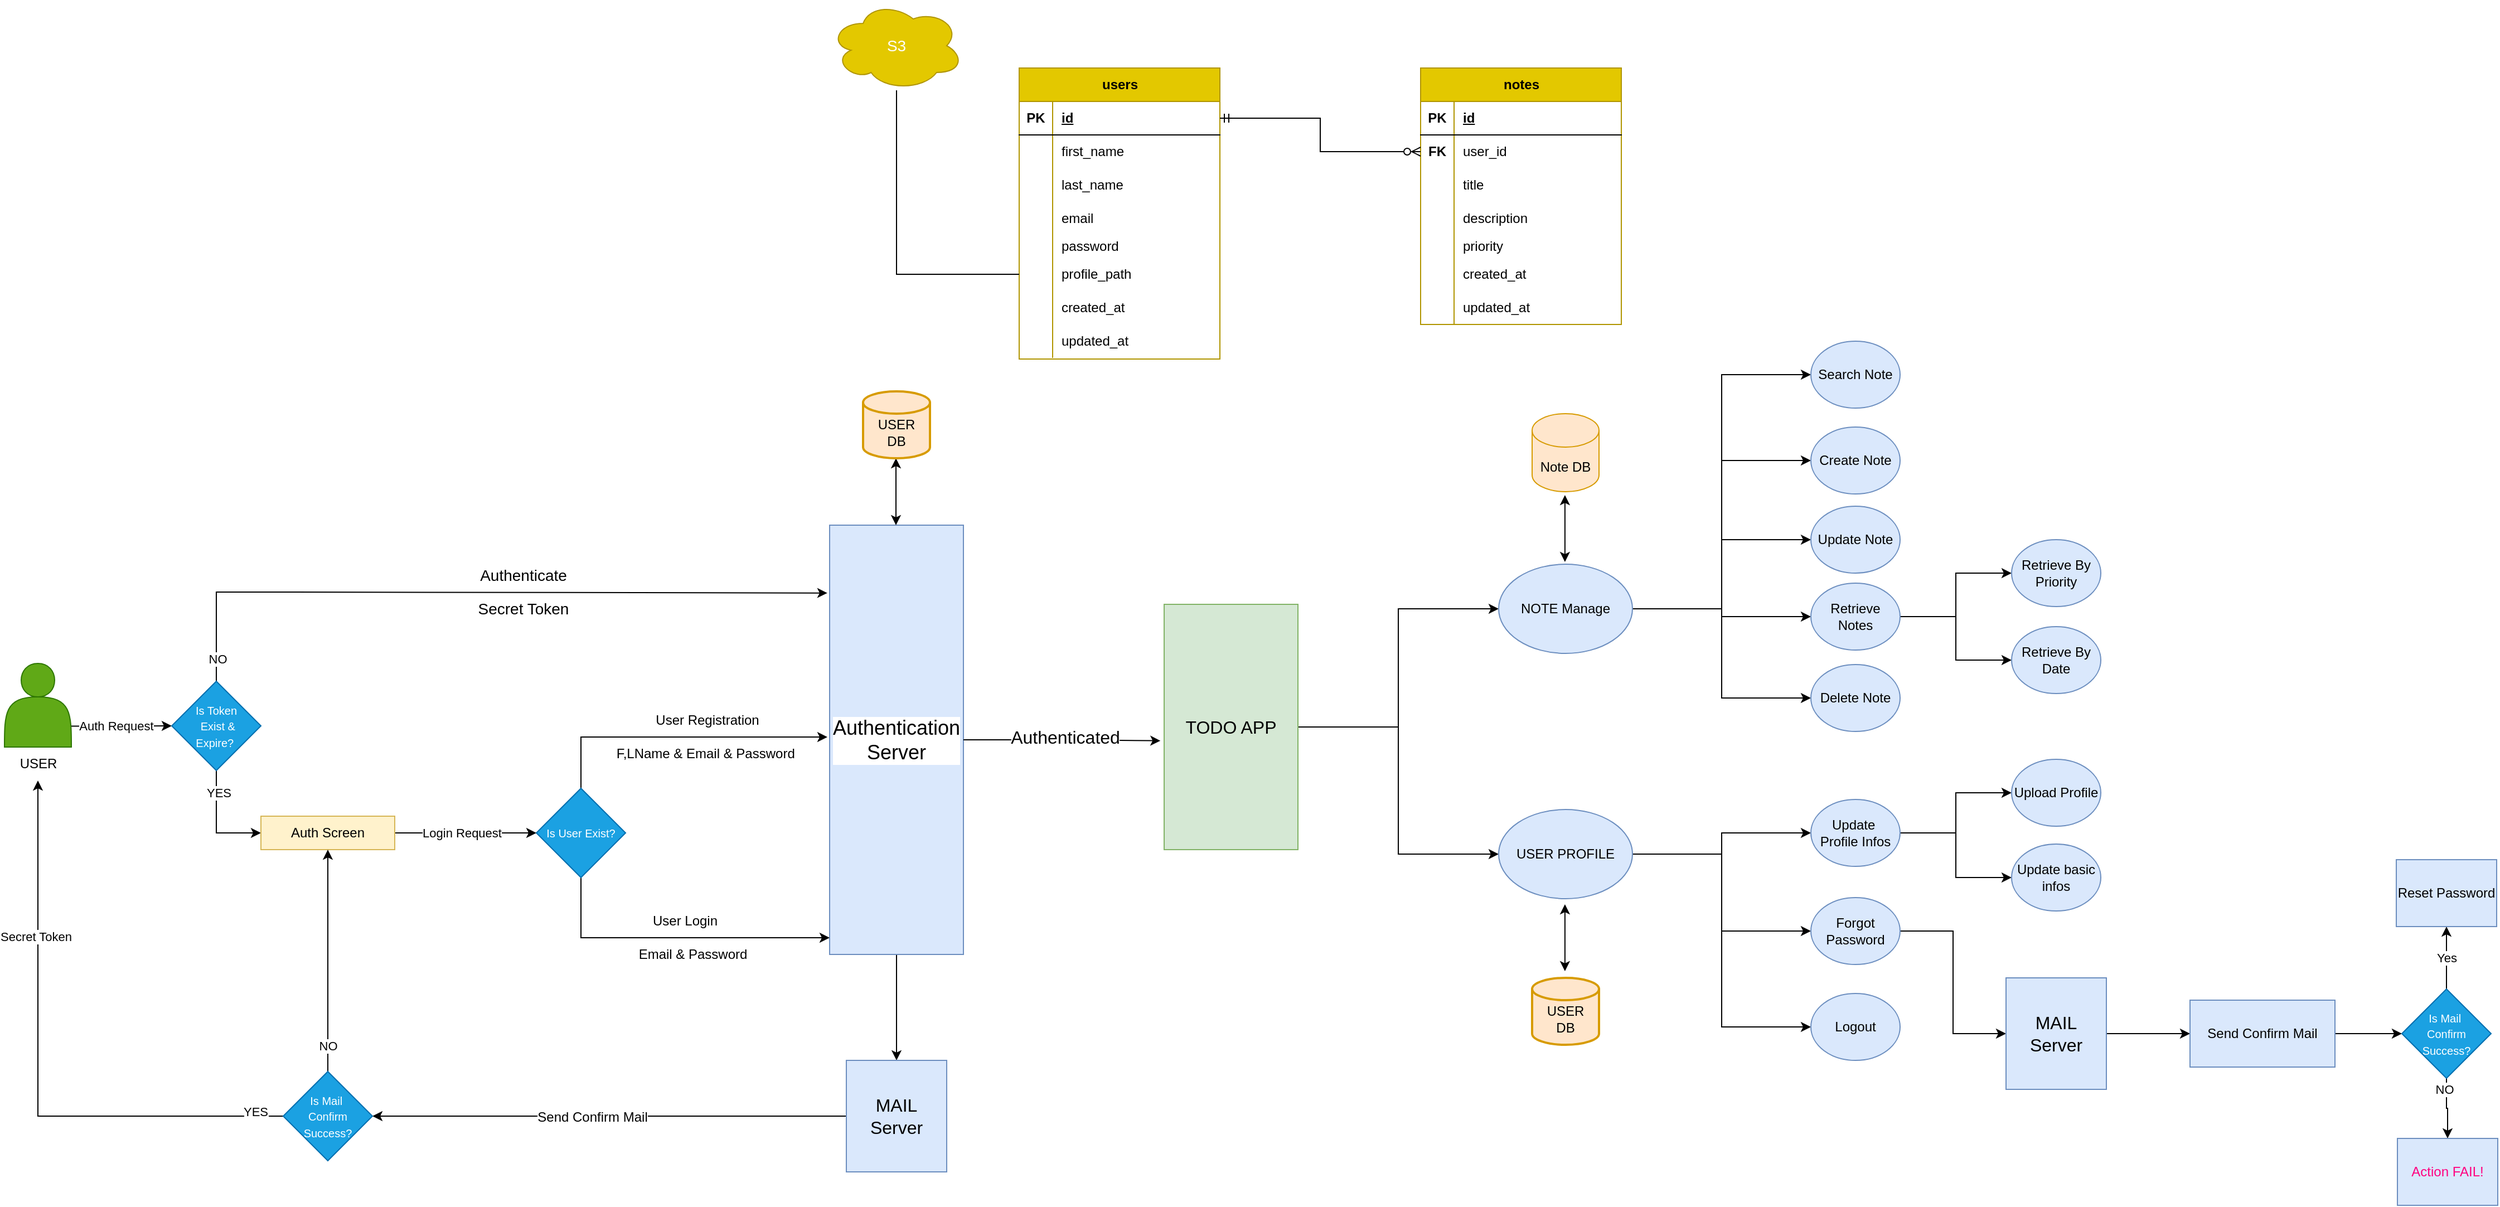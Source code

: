 <mxfile version="24.7.8">
  <diagram name="Page-1" id="9LBjDhXcqxdZdZAu7jUv">
    <mxGraphModel dx="3415" dy="2540" grid="1" gridSize="10" guides="1" tooltips="1" connect="1" arrows="1" fold="1" page="1" pageScale="1" pageWidth="850" pageHeight="1100" math="0" shadow="0">
      <root>
        <mxCell id="0" />
        <mxCell id="1" parent="0" />
        <mxCell id="25DXGSUmXVS9__8GqDEa-127" style="edgeStyle=orthogonalEdgeStyle;rounded=0;orthogonalLoop=1;jettySize=auto;html=1;exitX=1;exitY=0.75;exitDx=0;exitDy=0;entryX=0;entryY=0.5;entryDx=0;entryDy=0;" edge="1" parent="1" source="25DXGSUmXVS9__8GqDEa-2" target="25DXGSUmXVS9__8GqDEa-125">
          <mxGeometry relative="1" as="geometry">
            <Array as="points">
              <mxPoint x="-220" y="140" />
            </Array>
          </mxGeometry>
        </mxCell>
        <mxCell id="25DXGSUmXVS9__8GqDEa-165" value="Auth Request" style="edgeLabel;html=1;align=center;verticalAlign=middle;resizable=0;points=[];" vertex="1" connectable="0" parent="25DXGSUmXVS9__8GqDEa-127">
          <mxGeometry x="-0.267" relative="1" as="geometry">
            <mxPoint x="7" as="offset" />
          </mxGeometry>
        </mxCell>
        <mxCell id="25DXGSUmXVS9__8GqDEa-2" value="" style="shape=actor;whiteSpace=wrap;html=1;fillColor=#60a917;fontColor=#ffffff;strokeColor=#2D7600;" vertex="1" parent="1">
          <mxGeometry x="-290" y="84" width="60" height="75" as="geometry" />
        </mxCell>
        <mxCell id="25DXGSUmXVS9__8GqDEa-220" style="edgeStyle=orthogonalEdgeStyle;rounded=0;orthogonalLoop=1;jettySize=auto;html=1;entryX=0.5;entryY=0;entryDx=0;entryDy=0;" edge="1" parent="1" source="25DXGSUmXVS9__8GqDEa-11" target="25DXGSUmXVS9__8GqDEa-211">
          <mxGeometry relative="1" as="geometry" />
        </mxCell>
        <mxCell id="25DXGSUmXVS9__8GqDEa-11" value="&lt;font style=&quot;font-size: 18px;&quot;&gt;Authentication&lt;/font&gt;&lt;div&gt;&lt;font style=&quot;font-size: 18px;&quot;&gt;Server&lt;/font&gt;&lt;/div&gt;" style="rounded=0;whiteSpace=wrap;html=1;labelBackgroundColor=default;fillColor=#dae8fc;strokeColor=#6c8ebf;" vertex="1" parent="1">
          <mxGeometry x="450" y="-40" width="120" height="385" as="geometry" />
        </mxCell>
        <mxCell id="25DXGSUmXVS9__8GqDEa-37" value="USER" style="text;html=1;align=center;verticalAlign=middle;resizable=0;points=[];autosize=1;strokeColor=none;fillColor=none;" vertex="1" parent="1">
          <mxGeometry x="-290" y="159" width="60" height="30" as="geometry" />
        </mxCell>
        <mxCell id="25DXGSUmXVS9__8GqDEa-65" value="users" style="shape=table;startSize=30;container=1;collapsible=1;childLayout=tableLayout;fixedRows=1;rowLines=0;fontStyle=1;align=center;resizeLast=1;html=1;fillColor=#e3c800;fontColor=#000000;strokeColor=#B09500;" vertex="1" parent="1">
          <mxGeometry x="620" y="-450" width="180" height="261" as="geometry" />
        </mxCell>
        <mxCell id="25DXGSUmXVS9__8GqDEa-66" value="" style="shape=tableRow;horizontal=0;startSize=0;swimlaneHead=0;swimlaneBody=0;fillColor=none;collapsible=0;dropTarget=0;points=[[0,0.5],[1,0.5]];portConstraint=eastwest;top=0;left=0;right=0;bottom=1;" vertex="1" parent="25DXGSUmXVS9__8GqDEa-65">
          <mxGeometry y="30" width="180" height="30" as="geometry" />
        </mxCell>
        <mxCell id="25DXGSUmXVS9__8GqDEa-67" value="PK" style="shape=partialRectangle;connectable=0;fillColor=none;top=0;left=0;bottom=0;right=0;fontStyle=1;overflow=hidden;whiteSpace=wrap;html=1;" vertex="1" parent="25DXGSUmXVS9__8GqDEa-66">
          <mxGeometry width="30" height="30" as="geometry">
            <mxRectangle width="30" height="30" as="alternateBounds" />
          </mxGeometry>
        </mxCell>
        <mxCell id="25DXGSUmXVS9__8GqDEa-68" value="id" style="shape=partialRectangle;connectable=0;fillColor=none;top=0;left=0;bottom=0;right=0;align=left;spacingLeft=6;fontStyle=5;overflow=hidden;whiteSpace=wrap;html=1;" vertex="1" parent="25DXGSUmXVS9__8GqDEa-66">
          <mxGeometry x="30" width="150" height="30" as="geometry">
            <mxRectangle width="150" height="30" as="alternateBounds" />
          </mxGeometry>
        </mxCell>
        <mxCell id="25DXGSUmXVS9__8GqDEa-69" value="" style="shape=tableRow;horizontal=0;startSize=0;swimlaneHead=0;swimlaneBody=0;fillColor=none;collapsible=0;dropTarget=0;points=[[0,0.5],[1,0.5]];portConstraint=eastwest;top=0;left=0;right=0;bottom=0;" vertex="1" parent="25DXGSUmXVS9__8GqDEa-65">
          <mxGeometry y="60" width="180" height="30" as="geometry" />
        </mxCell>
        <mxCell id="25DXGSUmXVS9__8GqDEa-70" value="" style="shape=partialRectangle;connectable=0;fillColor=none;top=0;left=0;bottom=0;right=0;editable=1;overflow=hidden;whiteSpace=wrap;html=1;" vertex="1" parent="25DXGSUmXVS9__8GqDEa-69">
          <mxGeometry width="30" height="30" as="geometry">
            <mxRectangle width="30" height="30" as="alternateBounds" />
          </mxGeometry>
        </mxCell>
        <mxCell id="25DXGSUmXVS9__8GqDEa-71" value="first_name" style="shape=partialRectangle;connectable=0;fillColor=none;top=0;left=0;bottom=0;right=0;align=left;spacingLeft=6;overflow=hidden;whiteSpace=wrap;html=1;" vertex="1" parent="25DXGSUmXVS9__8GqDEa-69">
          <mxGeometry x="30" width="150" height="30" as="geometry">
            <mxRectangle width="150" height="30" as="alternateBounds" />
          </mxGeometry>
        </mxCell>
        <mxCell id="25DXGSUmXVS9__8GqDEa-281" value="" style="shape=tableRow;horizontal=0;startSize=0;swimlaneHead=0;swimlaneBody=0;fillColor=none;collapsible=0;dropTarget=0;points=[[0,0.5],[1,0.5]];portConstraint=eastwest;top=0;left=0;right=0;bottom=0;" vertex="1" parent="25DXGSUmXVS9__8GqDEa-65">
          <mxGeometry y="90" width="180" height="30" as="geometry" />
        </mxCell>
        <mxCell id="25DXGSUmXVS9__8GqDEa-282" value="" style="shape=partialRectangle;connectable=0;fillColor=none;top=0;left=0;bottom=0;right=0;editable=1;overflow=hidden;whiteSpace=wrap;html=1;" vertex="1" parent="25DXGSUmXVS9__8GqDEa-281">
          <mxGeometry width="30" height="30" as="geometry">
            <mxRectangle width="30" height="30" as="alternateBounds" />
          </mxGeometry>
        </mxCell>
        <mxCell id="25DXGSUmXVS9__8GqDEa-283" value="last_name" style="shape=partialRectangle;connectable=0;fillColor=none;top=0;left=0;bottom=0;right=0;align=left;spacingLeft=6;overflow=hidden;whiteSpace=wrap;html=1;" vertex="1" parent="25DXGSUmXVS9__8GqDEa-281">
          <mxGeometry x="30" width="150" height="30" as="geometry">
            <mxRectangle width="150" height="30" as="alternateBounds" />
          </mxGeometry>
        </mxCell>
        <mxCell id="25DXGSUmXVS9__8GqDEa-72" value="" style="shape=tableRow;horizontal=0;startSize=0;swimlaneHead=0;swimlaneBody=0;fillColor=none;collapsible=0;dropTarget=0;points=[[0,0.5],[1,0.5]];portConstraint=eastwest;top=0;left=0;right=0;bottom=0;" vertex="1" parent="25DXGSUmXVS9__8GqDEa-65">
          <mxGeometry y="120" width="180" height="30" as="geometry" />
        </mxCell>
        <mxCell id="25DXGSUmXVS9__8GqDEa-73" value="" style="shape=partialRectangle;connectable=0;fillColor=none;top=0;left=0;bottom=0;right=0;editable=1;overflow=hidden;whiteSpace=wrap;html=1;" vertex="1" parent="25DXGSUmXVS9__8GqDEa-72">
          <mxGeometry width="30" height="30" as="geometry">
            <mxRectangle width="30" height="30" as="alternateBounds" />
          </mxGeometry>
        </mxCell>
        <mxCell id="25DXGSUmXVS9__8GqDEa-74" value="email" style="shape=partialRectangle;connectable=0;fillColor=none;top=0;left=0;bottom=0;right=0;align=left;spacingLeft=6;overflow=hidden;whiteSpace=wrap;html=1;" vertex="1" parent="25DXGSUmXVS9__8GqDEa-72">
          <mxGeometry x="30" width="150" height="30" as="geometry">
            <mxRectangle width="150" height="30" as="alternateBounds" />
          </mxGeometry>
        </mxCell>
        <mxCell id="25DXGSUmXVS9__8GqDEa-78" value="" style="shape=tableRow;horizontal=0;startSize=0;swimlaneHead=0;swimlaneBody=0;fillColor=none;collapsible=0;dropTarget=0;points=[[0,0.5],[1,0.5]];portConstraint=eastwest;top=0;left=0;right=0;bottom=0;" vertex="1" parent="25DXGSUmXVS9__8GqDEa-65">
          <mxGeometry y="150" width="180" height="20" as="geometry" />
        </mxCell>
        <mxCell id="25DXGSUmXVS9__8GqDEa-79" value="" style="shape=partialRectangle;connectable=0;fillColor=none;top=0;left=0;bottom=0;right=0;editable=1;overflow=hidden;whiteSpace=wrap;html=1;" vertex="1" parent="25DXGSUmXVS9__8GqDEa-78">
          <mxGeometry width="30" height="20" as="geometry">
            <mxRectangle width="30" height="20" as="alternateBounds" />
          </mxGeometry>
        </mxCell>
        <mxCell id="25DXGSUmXVS9__8GqDEa-80" value="password" style="shape=partialRectangle;connectable=0;fillColor=none;top=0;left=0;bottom=0;right=0;align=left;spacingLeft=6;overflow=hidden;whiteSpace=wrap;html=1;" vertex="1" parent="25DXGSUmXVS9__8GqDEa-78">
          <mxGeometry x="30" width="150" height="20" as="geometry">
            <mxRectangle width="150" height="20" as="alternateBounds" />
          </mxGeometry>
        </mxCell>
        <mxCell id="25DXGSUmXVS9__8GqDEa-75" value="" style="shape=tableRow;horizontal=0;startSize=0;swimlaneHead=0;swimlaneBody=0;fillColor=none;collapsible=0;dropTarget=0;points=[[0,0.5],[1,0.5]];portConstraint=eastwest;top=0;left=0;right=0;bottom=0;" vertex="1" parent="25DXGSUmXVS9__8GqDEa-65">
          <mxGeometry y="170" width="180" height="30" as="geometry" />
        </mxCell>
        <mxCell id="25DXGSUmXVS9__8GqDEa-76" value="" style="shape=partialRectangle;connectable=0;fillColor=none;top=0;left=0;bottom=0;right=0;editable=1;overflow=hidden;whiteSpace=wrap;html=1;" vertex="1" parent="25DXGSUmXVS9__8GqDEa-75">
          <mxGeometry width="30" height="30" as="geometry">
            <mxRectangle width="30" height="30" as="alternateBounds" />
          </mxGeometry>
        </mxCell>
        <mxCell id="25DXGSUmXVS9__8GqDEa-77" value="profile_path" style="shape=partialRectangle;connectable=0;fillColor=none;top=0;left=0;bottom=0;right=0;align=left;spacingLeft=6;overflow=hidden;whiteSpace=wrap;html=1;" vertex="1" parent="25DXGSUmXVS9__8GqDEa-75">
          <mxGeometry x="30" width="150" height="30" as="geometry">
            <mxRectangle width="150" height="30" as="alternateBounds" />
          </mxGeometry>
        </mxCell>
        <mxCell id="25DXGSUmXVS9__8GqDEa-287" value="" style="shape=tableRow;horizontal=0;startSize=0;swimlaneHead=0;swimlaneBody=0;fillColor=none;collapsible=0;dropTarget=0;points=[[0,0.5],[1,0.5]];portConstraint=eastwest;top=0;left=0;right=0;bottom=0;" vertex="1" parent="25DXGSUmXVS9__8GqDEa-65">
          <mxGeometry y="200" width="180" height="30" as="geometry" />
        </mxCell>
        <mxCell id="25DXGSUmXVS9__8GqDEa-288" value="" style="shape=partialRectangle;connectable=0;fillColor=none;top=0;left=0;bottom=0;right=0;editable=1;overflow=hidden;whiteSpace=wrap;html=1;" vertex="1" parent="25DXGSUmXVS9__8GqDEa-287">
          <mxGeometry width="30" height="30" as="geometry">
            <mxRectangle width="30" height="30" as="alternateBounds" />
          </mxGeometry>
        </mxCell>
        <mxCell id="25DXGSUmXVS9__8GqDEa-289" value="created_at" style="shape=partialRectangle;connectable=0;fillColor=none;top=0;left=0;bottom=0;right=0;align=left;spacingLeft=6;overflow=hidden;whiteSpace=wrap;html=1;" vertex="1" parent="25DXGSUmXVS9__8GqDEa-287">
          <mxGeometry x="30" width="150" height="30" as="geometry">
            <mxRectangle width="150" height="30" as="alternateBounds" />
          </mxGeometry>
        </mxCell>
        <mxCell id="25DXGSUmXVS9__8GqDEa-290" value="" style="shape=tableRow;horizontal=0;startSize=0;swimlaneHead=0;swimlaneBody=0;fillColor=none;collapsible=0;dropTarget=0;points=[[0,0.5],[1,0.5]];portConstraint=eastwest;top=0;left=0;right=0;bottom=0;" vertex="1" parent="25DXGSUmXVS9__8GqDEa-65">
          <mxGeometry y="230" width="180" height="30" as="geometry" />
        </mxCell>
        <mxCell id="25DXGSUmXVS9__8GqDEa-291" value="" style="shape=partialRectangle;connectable=0;fillColor=none;top=0;left=0;bottom=0;right=0;editable=1;overflow=hidden;whiteSpace=wrap;html=1;" vertex="1" parent="25DXGSUmXVS9__8GqDEa-290">
          <mxGeometry width="30" height="30" as="geometry">
            <mxRectangle width="30" height="30" as="alternateBounds" />
          </mxGeometry>
        </mxCell>
        <mxCell id="25DXGSUmXVS9__8GqDEa-292" value="updated_at" style="shape=partialRectangle;connectable=0;fillColor=none;top=0;left=0;bottom=0;right=0;align=left;spacingLeft=6;overflow=hidden;whiteSpace=wrap;html=1;" vertex="1" parent="25DXGSUmXVS9__8GqDEa-290">
          <mxGeometry x="30" width="150" height="30" as="geometry">
            <mxRectangle width="150" height="30" as="alternateBounds" />
          </mxGeometry>
        </mxCell>
        <mxCell id="25DXGSUmXVS9__8GqDEa-88" value="" style="endArrow=classic;startArrow=classic;html=1;rounded=0;" edge="1" parent="1">
          <mxGeometry width="50" height="50" relative="1" as="geometry">
            <mxPoint x="509.5" y="-40" as="sourcePoint" />
            <mxPoint x="509.5" y="-100" as="targetPoint" />
            <Array as="points">
              <mxPoint x="509.5" y="-70" />
            </Array>
          </mxGeometry>
        </mxCell>
        <mxCell id="25DXGSUmXVS9__8GqDEa-90" value="&lt;div&gt;&lt;br&gt;&lt;/div&gt;USER　DB" style="strokeWidth=2;html=1;shape=mxgraph.flowchart.database;whiteSpace=wrap;fillColor=#ffe6cc;strokeColor=#d79b00;" vertex="1" parent="1">
          <mxGeometry x="480" y="-160" width="60" height="60" as="geometry" />
        </mxCell>
        <mxCell id="25DXGSUmXVS9__8GqDEa-106" style="edgeStyle=orthogonalEdgeStyle;rounded=0;orthogonalLoop=1;jettySize=auto;html=1;exitX=0.5;exitY=0;exitDx=0;exitDy=0;" edge="1" parent="1" source="25DXGSUmXVS9__8GqDEa-101">
          <mxGeometry relative="1" as="geometry">
            <mxPoint x="448" y="150" as="targetPoint" />
            <mxPoint x="230" y="190" as="sourcePoint" />
            <Array as="points">
              <mxPoint x="227" y="150" />
            </Array>
          </mxGeometry>
        </mxCell>
        <mxCell id="25DXGSUmXVS9__8GqDEa-107" style="edgeStyle=orthogonalEdgeStyle;rounded=0;orthogonalLoop=1;jettySize=auto;html=1;" edge="1" parent="1" source="25DXGSUmXVS9__8GqDEa-101">
          <mxGeometry relative="1" as="geometry">
            <mxPoint x="450" y="330" as="targetPoint" />
            <Array as="points">
              <mxPoint x="227" y="330" />
              <mxPoint x="450" y="330" />
            </Array>
          </mxGeometry>
        </mxCell>
        <mxCell id="25DXGSUmXVS9__8GqDEa-101" value="&lt;font style=&quot;font-size: 10px;&quot;&gt;Is User Exist?&lt;/font&gt;" style="rhombus;whiteSpace=wrap;html=1;fillColor=#1ba1e2;strokeColor=#006EAF;fontColor=#ffffff;" vertex="1" parent="1">
          <mxGeometry x="187" y="196" width="80" height="80" as="geometry" />
        </mxCell>
        <mxCell id="25DXGSUmXVS9__8GqDEa-113" value="User Registration" style="text;html=1;align=center;verticalAlign=middle;resizable=0;points=[];autosize=1;strokeColor=none;fillColor=none;" vertex="1" parent="1">
          <mxGeometry x="280" y="120" width="120" height="30" as="geometry" />
        </mxCell>
        <mxCell id="25DXGSUmXVS9__8GqDEa-114" value="User Login" style="text;html=1;align=center;verticalAlign=middle;resizable=0;points=[];autosize=1;strokeColor=none;fillColor=none;" vertex="1" parent="1">
          <mxGeometry x="280" y="300" width="80" height="30" as="geometry" />
        </mxCell>
        <mxCell id="25DXGSUmXVS9__8GqDEa-116" value="F,LName &amp;amp; Email &amp;amp; Password&amp;nbsp;" style="text;html=1;align=center;verticalAlign=middle;resizable=0;points=[];autosize=1;strokeColor=none;fillColor=none;" vertex="1" parent="1">
          <mxGeometry x="245" y="150" width="190" height="30" as="geometry" />
        </mxCell>
        <mxCell id="25DXGSUmXVS9__8GqDEa-117" value="Email &amp;amp; Password" style="text;html=1;align=center;verticalAlign=middle;resizable=0;points=[];autosize=1;strokeColor=none;fillColor=none;" vertex="1" parent="1">
          <mxGeometry x="267" y="330" width="120" height="30" as="geometry" />
        </mxCell>
        <mxCell id="25DXGSUmXVS9__8GqDEa-130" style="edgeStyle=orthogonalEdgeStyle;rounded=0;orthogonalLoop=1;jettySize=auto;html=1;entryX=-0.017;entryY=0.158;entryDx=0;entryDy=0;entryPerimeter=0;" edge="1" parent="1" source="25DXGSUmXVS9__8GqDEa-125" target="25DXGSUmXVS9__8GqDEa-11">
          <mxGeometry relative="1" as="geometry">
            <mxPoint x="430" y="20" as="targetPoint" />
            <Array as="points">
              <mxPoint x="-30" y="20" />
              <mxPoint x="70" y="20" />
            </Array>
          </mxGeometry>
        </mxCell>
        <mxCell id="25DXGSUmXVS9__8GqDEa-134" value="NO" style="edgeLabel;html=1;align=center;verticalAlign=middle;resizable=0;points=[];" vertex="1" connectable="0" parent="25DXGSUmXVS9__8GqDEa-130">
          <mxGeometry x="-0.933" y="-1" relative="1" as="geometry">
            <mxPoint y="1" as="offset" />
          </mxGeometry>
        </mxCell>
        <mxCell id="25DXGSUmXVS9__8GqDEa-160" style="edgeStyle=orthogonalEdgeStyle;rounded=0;orthogonalLoop=1;jettySize=auto;html=1;exitX=0.5;exitY=1;exitDx=0;exitDy=0;entryX=0;entryY=0.5;entryDx=0;entryDy=0;" edge="1" parent="1" source="25DXGSUmXVS9__8GqDEa-125" target="25DXGSUmXVS9__8GqDEa-159">
          <mxGeometry relative="1" as="geometry">
            <mxPoint x="-100" y="280" as="targetPoint" />
          </mxGeometry>
        </mxCell>
        <mxCell id="25DXGSUmXVS9__8GqDEa-163" value="YES" style="edgeLabel;html=1;align=center;verticalAlign=middle;resizable=0;points=[];" vertex="1" connectable="0" parent="25DXGSUmXVS9__8GqDEa-160">
          <mxGeometry x="-0.615" y="2" relative="1" as="geometry">
            <mxPoint y="1" as="offset" />
          </mxGeometry>
        </mxCell>
        <mxCell id="25DXGSUmXVS9__8GqDEa-125" value="&lt;font style=&quot;font-size: 10px;&quot;&gt;Is Token&lt;/font&gt;&lt;div&gt;&lt;font style=&quot;font-size: 10px;&quot;&gt;&amp;nbsp;Exist &amp;amp;&lt;/font&gt;&lt;/div&gt;&lt;div&gt;&lt;font style=&quot;font-size: 10px;&quot;&gt;Expire?&amp;nbsp;&lt;/font&gt;&lt;/div&gt;" style="rhombus;whiteSpace=wrap;html=1;fillColor=#1ba1e2;fontColor=#ffffff;strokeColor=#006EAF;" vertex="1" parent="1">
          <mxGeometry x="-140" y="100" width="80" height="80" as="geometry" />
        </mxCell>
        <mxCell id="25DXGSUmXVS9__8GqDEa-161" style="edgeStyle=orthogonalEdgeStyle;rounded=0;orthogonalLoop=1;jettySize=auto;html=1;entryX=0;entryY=0.5;entryDx=0;entryDy=0;" edge="1" parent="1" source="25DXGSUmXVS9__8GqDEa-159" target="25DXGSUmXVS9__8GqDEa-101">
          <mxGeometry relative="1" as="geometry" />
        </mxCell>
        <mxCell id="25DXGSUmXVS9__8GqDEa-162" value="Login Request" style="edgeLabel;html=1;align=center;verticalAlign=middle;resizable=0;points=[];" vertex="1" connectable="0" parent="25DXGSUmXVS9__8GqDEa-161">
          <mxGeometry x="-0.215" relative="1" as="geometry">
            <mxPoint x="10" as="offset" />
          </mxGeometry>
        </mxCell>
        <mxCell id="25DXGSUmXVS9__8GqDEa-159" value="Auth Screen" style="rounded=0;whiteSpace=wrap;html=1;fillColor=#fff2cc;strokeColor=#d6b656;" vertex="1" parent="1">
          <mxGeometry x="-60" y="221" width="120" height="30" as="geometry" />
        </mxCell>
        <mxCell id="25DXGSUmXVS9__8GqDEa-177" style="edgeStyle=orthogonalEdgeStyle;rounded=0;orthogonalLoop=1;jettySize=auto;html=1;" edge="1" parent="1" source="25DXGSUmXVS9__8GqDEa-167" target="25DXGSUmXVS9__8GqDEa-176">
          <mxGeometry relative="1" as="geometry" />
        </mxCell>
        <mxCell id="25DXGSUmXVS9__8GqDEa-178" style="edgeStyle=orthogonalEdgeStyle;rounded=0;orthogonalLoop=1;jettySize=auto;html=1;entryX=0;entryY=0.5;entryDx=0;entryDy=0;" edge="1" parent="1" source="25DXGSUmXVS9__8GqDEa-167" target="25DXGSUmXVS9__8GqDEa-175">
          <mxGeometry relative="1" as="geometry" />
        </mxCell>
        <mxCell id="25DXGSUmXVS9__8GqDEa-167" value="&lt;font size=&quot;3&quot;&gt;TODO APP&lt;/font&gt;" style="rounded=0;whiteSpace=wrap;html=1;fillColor=#d5e8d4;strokeColor=#82b366;" vertex="1" parent="1">
          <mxGeometry x="750" y="31" width="120" height="220" as="geometry" />
        </mxCell>
        <mxCell id="25DXGSUmXVS9__8GqDEa-169" style="edgeStyle=orthogonalEdgeStyle;rounded=0;orthogonalLoop=1;jettySize=auto;html=1;entryX=-0.028;entryY=0.556;entryDx=0;entryDy=0;entryPerimeter=0;" edge="1" parent="1" source="25DXGSUmXVS9__8GqDEa-11" target="25DXGSUmXVS9__8GqDEa-167">
          <mxGeometry relative="1" as="geometry" />
        </mxCell>
        <mxCell id="25DXGSUmXVS9__8GqDEa-170" value="&lt;font size=&quot;3&quot;&gt;Authenticated&lt;/font&gt;" style="edgeLabel;html=1;align=center;verticalAlign=middle;resizable=0;points=[];" vertex="1" connectable="0" parent="25DXGSUmXVS9__8GqDEa-169">
          <mxGeometry x="-0.221" y="3" relative="1" as="geometry">
            <mxPoint x="22" as="offset" />
          </mxGeometry>
        </mxCell>
        <mxCell id="25DXGSUmXVS9__8GqDEa-171" value="&lt;font style=&quot;font-size: 14px;&quot;&gt;Authenticate&lt;/font&gt;" style="text;html=1;align=center;verticalAlign=middle;resizable=0;points=[];autosize=1;strokeColor=none;fillColor=none;" vertex="1" parent="1">
          <mxGeometry x="125" y="-10" width="100" height="30" as="geometry" />
        </mxCell>
        <mxCell id="25DXGSUmXVS9__8GqDEa-172" value="&lt;font style=&quot;font-size: 14px;&quot;&gt;Secret Token&lt;/font&gt;" style="text;html=1;align=center;verticalAlign=middle;resizable=0;points=[];autosize=1;strokeColor=none;fillColor=none;" vertex="1" parent="1">
          <mxGeometry x="125" y="20" width="100" height="30" as="geometry" />
        </mxCell>
        <mxCell id="25DXGSUmXVS9__8GqDEa-196" style="edgeStyle=orthogonalEdgeStyle;rounded=0;orthogonalLoop=1;jettySize=auto;html=1;entryX=0;entryY=0.5;entryDx=0;entryDy=0;" edge="1" parent="1" source="25DXGSUmXVS9__8GqDEa-175" target="25DXGSUmXVS9__8GqDEa-184">
          <mxGeometry relative="1" as="geometry">
            <mxPoint x="1280" y="-100" as="targetPoint" />
          </mxGeometry>
        </mxCell>
        <mxCell id="25DXGSUmXVS9__8GqDEa-200" style="edgeStyle=orthogonalEdgeStyle;rounded=0;orthogonalLoop=1;jettySize=auto;html=1;" edge="1" parent="1" source="25DXGSUmXVS9__8GqDEa-175" target="25DXGSUmXVS9__8GqDEa-185">
          <mxGeometry relative="1" as="geometry" />
        </mxCell>
        <mxCell id="25DXGSUmXVS9__8GqDEa-201" style="edgeStyle=orthogonalEdgeStyle;rounded=0;orthogonalLoop=1;jettySize=auto;html=1;" edge="1" parent="1" source="25DXGSUmXVS9__8GqDEa-175" target="25DXGSUmXVS9__8GqDEa-186">
          <mxGeometry relative="1" as="geometry" />
        </mxCell>
        <mxCell id="25DXGSUmXVS9__8GqDEa-202" style="edgeStyle=orthogonalEdgeStyle;rounded=0;orthogonalLoop=1;jettySize=auto;html=1;entryX=0;entryY=0.5;entryDx=0;entryDy=0;" edge="1" parent="1" source="25DXGSUmXVS9__8GqDEa-175" target="25DXGSUmXVS9__8GqDEa-187">
          <mxGeometry relative="1" as="geometry" />
        </mxCell>
        <mxCell id="25DXGSUmXVS9__8GqDEa-304" style="edgeStyle=orthogonalEdgeStyle;rounded=0;orthogonalLoop=1;jettySize=auto;html=1;entryX=0;entryY=0.5;entryDx=0;entryDy=0;" edge="1" parent="1" source="25DXGSUmXVS9__8GqDEa-175" target="25DXGSUmXVS9__8GqDEa-303">
          <mxGeometry relative="1" as="geometry" />
        </mxCell>
        <mxCell id="25DXGSUmXVS9__8GqDEa-175" value="NOTE Manage" style="ellipse;whiteSpace=wrap;html=1;fillColor=#dae8fc;strokeColor=#6c8ebf;" vertex="1" parent="1">
          <mxGeometry x="1050" y="-5" width="120" height="80" as="geometry" />
        </mxCell>
        <mxCell id="25DXGSUmXVS9__8GqDEa-205" style="edgeStyle=orthogonalEdgeStyle;rounded=0;orthogonalLoop=1;jettySize=auto;html=1;entryX=0;entryY=0.5;entryDx=0;entryDy=0;" edge="1" parent="1" source="25DXGSUmXVS9__8GqDEa-176" target="25DXGSUmXVS9__8GqDEa-191">
          <mxGeometry relative="1" as="geometry" />
        </mxCell>
        <mxCell id="25DXGSUmXVS9__8GqDEa-206" style="edgeStyle=orthogonalEdgeStyle;rounded=0;orthogonalLoop=1;jettySize=auto;html=1;entryX=0;entryY=0.5;entryDx=0;entryDy=0;" edge="1" parent="1" source="25DXGSUmXVS9__8GqDEa-176" target="25DXGSUmXVS9__8GqDEa-192">
          <mxGeometry relative="1" as="geometry" />
        </mxCell>
        <mxCell id="25DXGSUmXVS9__8GqDEa-210" style="edgeStyle=orthogonalEdgeStyle;rounded=0;orthogonalLoop=1;jettySize=auto;html=1;entryX=0;entryY=0.5;entryDx=0;entryDy=0;" edge="1" parent="1" source="25DXGSUmXVS9__8GqDEa-176" target="25DXGSUmXVS9__8GqDEa-209">
          <mxGeometry relative="1" as="geometry" />
        </mxCell>
        <mxCell id="25DXGSUmXVS9__8GqDEa-176" value="USER PROFILE" style="ellipse;whiteSpace=wrap;html=1;fillColor=#dae8fc;strokeColor=#6c8ebf;" vertex="1" parent="1">
          <mxGeometry x="1050" y="215" width="120" height="80" as="geometry" />
        </mxCell>
        <mxCell id="25DXGSUmXVS9__8GqDEa-179" value="Note DB" style="shape=cylinder3;whiteSpace=wrap;html=1;boundedLbl=1;backgroundOutline=1;size=15;fillColor=#ffe6cc;strokeColor=#d79b00;" vertex="1" parent="1">
          <mxGeometry x="1080" y="-140" width="60" height="70" as="geometry" />
        </mxCell>
        <mxCell id="25DXGSUmXVS9__8GqDEa-180" value="" style="endArrow=classic;startArrow=classic;html=1;rounded=0;" edge="1" parent="1">
          <mxGeometry width="50" height="50" relative="1" as="geometry">
            <mxPoint x="1109.44" y="-7" as="sourcePoint" />
            <mxPoint x="1109.44" y="-67" as="targetPoint" />
            <Array as="points">
              <mxPoint x="1109.44" y="-37" />
            </Array>
          </mxGeometry>
        </mxCell>
        <mxCell id="25DXGSUmXVS9__8GqDEa-181" value="&lt;div&gt;&lt;br&gt;&lt;/div&gt;USER　DB" style="strokeWidth=2;html=1;shape=mxgraph.flowchart.database;whiteSpace=wrap;fillColor=#ffe6cc;strokeColor=#d79b00;" vertex="1" parent="1">
          <mxGeometry x="1080" y="366" width="60" height="60" as="geometry" />
        </mxCell>
        <mxCell id="25DXGSUmXVS9__8GqDEa-182" value="" style="endArrow=classic;startArrow=classic;html=1;rounded=0;" edge="1" parent="1">
          <mxGeometry width="50" height="50" relative="1" as="geometry">
            <mxPoint x="1109.44" y="360" as="sourcePoint" />
            <mxPoint x="1109.44" y="300" as="targetPoint" />
            <Array as="points">
              <mxPoint x="1109.44" y="330" />
            </Array>
          </mxGeometry>
        </mxCell>
        <mxCell id="25DXGSUmXVS9__8GqDEa-184" value="Create Note" style="ellipse;whiteSpace=wrap;html=1;fillColor=#dae8fc;strokeColor=#6c8ebf;" vertex="1" parent="1">
          <mxGeometry x="1330" y="-128" width="80" height="60" as="geometry" />
        </mxCell>
        <mxCell id="25DXGSUmXVS9__8GqDEa-185" value="Update Note" style="ellipse;whiteSpace=wrap;html=1;fillColor=#dae8fc;strokeColor=#6c8ebf;" vertex="1" parent="1">
          <mxGeometry x="1330" y="-57" width="80" height="60" as="geometry" />
        </mxCell>
        <mxCell id="25DXGSUmXVS9__8GqDEa-203" style="edgeStyle=orthogonalEdgeStyle;rounded=0;orthogonalLoop=1;jettySize=auto;html=1;entryX=0;entryY=0.5;entryDx=0;entryDy=0;" edge="1" parent="1" source="25DXGSUmXVS9__8GqDEa-186" target="25DXGSUmXVS9__8GqDEa-189">
          <mxGeometry relative="1" as="geometry" />
        </mxCell>
        <mxCell id="25DXGSUmXVS9__8GqDEa-204" style="edgeStyle=orthogonalEdgeStyle;rounded=0;orthogonalLoop=1;jettySize=auto;html=1;entryX=0;entryY=0.5;entryDx=0;entryDy=0;" edge="1" parent="1" source="25DXGSUmXVS9__8GqDEa-186" target="25DXGSUmXVS9__8GqDEa-190">
          <mxGeometry relative="1" as="geometry" />
        </mxCell>
        <mxCell id="25DXGSUmXVS9__8GqDEa-186" value="Retrieve Notes" style="ellipse;whiteSpace=wrap;html=1;fillColor=#dae8fc;strokeColor=#6c8ebf;" vertex="1" parent="1">
          <mxGeometry x="1330" y="12" width="80" height="60" as="geometry" />
        </mxCell>
        <mxCell id="25DXGSUmXVS9__8GqDEa-187" value="Delete Note" style="ellipse;whiteSpace=wrap;html=1;fillColor=#dae8fc;strokeColor=#6c8ebf;" vertex="1" parent="1">
          <mxGeometry x="1330" y="85" width="80" height="60" as="geometry" />
        </mxCell>
        <mxCell id="25DXGSUmXVS9__8GqDEa-189" value="Retrieve By Priority" style="ellipse;whiteSpace=wrap;html=1;fillColor=#dae8fc;strokeColor=#6c8ebf;" vertex="1" parent="1">
          <mxGeometry x="1510" y="-27" width="80" height="60" as="geometry" />
        </mxCell>
        <mxCell id="25DXGSUmXVS9__8GqDEa-190" value="Retrieve By Date" style="ellipse;whiteSpace=wrap;html=1;fillColor=#dae8fc;strokeColor=#6c8ebf;" vertex="1" parent="1">
          <mxGeometry x="1510" y="51" width="80" height="60" as="geometry" />
        </mxCell>
        <mxCell id="25DXGSUmXVS9__8GqDEa-207" style="edgeStyle=orthogonalEdgeStyle;rounded=0;orthogonalLoop=1;jettySize=auto;html=1;entryX=0;entryY=0.5;entryDx=0;entryDy=0;" edge="1" parent="1" source="25DXGSUmXVS9__8GqDEa-191" target="25DXGSUmXVS9__8GqDEa-193">
          <mxGeometry relative="1" as="geometry" />
        </mxCell>
        <mxCell id="25DXGSUmXVS9__8GqDEa-208" style="edgeStyle=orthogonalEdgeStyle;rounded=0;orthogonalLoop=1;jettySize=auto;html=1;entryX=0;entryY=0.5;entryDx=0;entryDy=0;" edge="1" parent="1" source="25DXGSUmXVS9__8GqDEa-191" target="25DXGSUmXVS9__8GqDEa-194">
          <mxGeometry relative="1" as="geometry" />
        </mxCell>
        <mxCell id="25DXGSUmXVS9__8GqDEa-191" value="Update&amp;nbsp;&lt;div&gt;Profile Infos&lt;/div&gt;" style="ellipse;whiteSpace=wrap;html=1;fillColor=#dae8fc;strokeColor=#6c8ebf;" vertex="1" parent="1">
          <mxGeometry x="1330" y="206" width="80" height="60" as="geometry" />
        </mxCell>
        <mxCell id="25DXGSUmXVS9__8GqDEa-222" style="edgeStyle=orthogonalEdgeStyle;rounded=0;orthogonalLoop=1;jettySize=auto;html=1;entryX=0;entryY=0.5;entryDx=0;entryDy=0;" edge="1" parent="1" source="25DXGSUmXVS9__8GqDEa-192" target="25DXGSUmXVS9__8GqDEa-221">
          <mxGeometry relative="1" as="geometry" />
        </mxCell>
        <mxCell id="25DXGSUmXVS9__8GqDEa-192" value="Forgot Password" style="ellipse;whiteSpace=wrap;html=1;fillColor=#dae8fc;strokeColor=#6c8ebf;" vertex="1" parent="1">
          <mxGeometry x="1330" y="294" width="80" height="60" as="geometry" />
        </mxCell>
        <mxCell id="25DXGSUmXVS9__8GqDEa-193" value="Upload Profile" style="ellipse;whiteSpace=wrap;html=1;fillColor=#dae8fc;strokeColor=#6c8ebf;" vertex="1" parent="1">
          <mxGeometry x="1510" y="170" width="80" height="60" as="geometry" />
        </mxCell>
        <mxCell id="25DXGSUmXVS9__8GqDEa-194" value="Update basic infos" style="ellipse;whiteSpace=wrap;html=1;fillColor=#dae8fc;strokeColor=#6c8ebf;" vertex="1" parent="1">
          <mxGeometry x="1510" y="246" width="80" height="60" as="geometry" />
        </mxCell>
        <mxCell id="25DXGSUmXVS9__8GqDEa-209" value="Logout" style="ellipse;whiteSpace=wrap;html=1;fillColor=#dae8fc;strokeColor=#6c8ebf;" vertex="1" parent="1">
          <mxGeometry x="1330" y="380" width="80" height="60" as="geometry" />
        </mxCell>
        <mxCell id="25DXGSUmXVS9__8GqDEa-213" style="edgeStyle=orthogonalEdgeStyle;rounded=0;orthogonalLoop=1;jettySize=auto;html=1;entryX=1;entryY=0.5;entryDx=0;entryDy=0;" edge="1" parent="1" source="25DXGSUmXVS9__8GqDEa-211" target="25DXGSUmXVS9__8GqDEa-212">
          <mxGeometry relative="1" as="geometry" />
        </mxCell>
        <mxCell id="25DXGSUmXVS9__8GqDEa-214" value="&lt;font style=&quot;font-size: 12px;&quot;&gt;Send Confirm Mail&lt;/font&gt;" style="edgeLabel;html=1;align=center;verticalAlign=middle;resizable=0;points=[];" vertex="1" connectable="0" parent="25DXGSUmXVS9__8GqDEa-213">
          <mxGeometry x="0.075" y="1" relative="1" as="geometry">
            <mxPoint as="offset" />
          </mxGeometry>
        </mxCell>
        <mxCell id="25DXGSUmXVS9__8GqDEa-211" value="&lt;font size=&quot;3&quot;&gt;MAIL Server&lt;/font&gt;" style="rounded=0;whiteSpace=wrap;html=1;fillColor=#dae8fc;strokeColor=#6c8ebf;" vertex="1" parent="1">
          <mxGeometry x="465" y="440" width="90" height="100" as="geometry" />
        </mxCell>
        <mxCell id="25DXGSUmXVS9__8GqDEa-215" style="edgeStyle=orthogonalEdgeStyle;rounded=0;orthogonalLoop=1;jettySize=auto;html=1;entryX=0.5;entryY=1;entryDx=0;entryDy=0;" edge="1" parent="1" source="25DXGSUmXVS9__8GqDEa-212" target="25DXGSUmXVS9__8GqDEa-159">
          <mxGeometry relative="1" as="geometry" />
        </mxCell>
        <mxCell id="25DXGSUmXVS9__8GqDEa-216" value="NO" style="edgeLabel;html=1;align=center;verticalAlign=middle;resizable=0;points=[];" vertex="1" connectable="0" parent="25DXGSUmXVS9__8GqDEa-215">
          <mxGeometry x="-0.139" y="1" relative="1" as="geometry">
            <mxPoint x="1" y="62" as="offset" />
          </mxGeometry>
        </mxCell>
        <mxCell id="25DXGSUmXVS9__8GqDEa-217" style="edgeStyle=orthogonalEdgeStyle;rounded=0;orthogonalLoop=1;jettySize=auto;html=1;" edge="1" parent="1" source="25DXGSUmXVS9__8GqDEa-212" target="25DXGSUmXVS9__8GqDEa-37">
          <mxGeometry relative="1" as="geometry" />
        </mxCell>
        <mxCell id="25DXGSUmXVS9__8GqDEa-218" value="YES" style="edgeLabel;html=1;align=center;verticalAlign=middle;resizable=0;points=[];" vertex="1" connectable="0" parent="25DXGSUmXVS9__8GqDEa-217">
          <mxGeometry x="-0.904" y="-4" relative="1" as="geometry">
            <mxPoint as="offset" />
          </mxGeometry>
        </mxCell>
        <mxCell id="25DXGSUmXVS9__8GqDEa-219" value="Secret Token" style="edgeLabel;html=1;align=center;verticalAlign=middle;resizable=0;points=[];" vertex="1" connectable="0" parent="25DXGSUmXVS9__8GqDEa-217">
          <mxGeometry x="0.461" y="2" relative="1" as="geometry">
            <mxPoint y="-1" as="offset" />
          </mxGeometry>
        </mxCell>
        <mxCell id="25DXGSUmXVS9__8GqDEa-212" value="&lt;span style=&quot;font-size: 10px;&quot;&gt;Is Mail&amp;nbsp;&lt;/span&gt;&lt;div&gt;&lt;span style=&quot;font-size: 10px;&quot;&gt;Confirm&lt;/span&gt;&lt;div&gt;&lt;span style=&quot;font-size: 10px;&quot;&gt;Success?&lt;/span&gt;&lt;/div&gt;&lt;/div&gt;" style="rhombus;whiteSpace=wrap;html=1;fillColor=#1ba1e2;fontColor=#ffffff;strokeColor=#006EAF;" vertex="1" parent="1">
          <mxGeometry x="-40" y="450" width="80" height="80" as="geometry" />
        </mxCell>
        <mxCell id="25DXGSUmXVS9__8GqDEa-225" style="edgeStyle=orthogonalEdgeStyle;rounded=0;orthogonalLoop=1;jettySize=auto;html=1;entryX=0;entryY=0.5;entryDx=0;entryDy=0;" edge="1" parent="1" source="25DXGSUmXVS9__8GqDEa-221" target="25DXGSUmXVS9__8GqDEa-224">
          <mxGeometry relative="1" as="geometry" />
        </mxCell>
        <mxCell id="25DXGSUmXVS9__8GqDEa-221" value="&lt;font size=&quot;3&quot;&gt;MAIL Server&lt;/font&gt;" style="rounded=0;whiteSpace=wrap;html=1;fillColor=#dae8fc;strokeColor=#6c8ebf;" vertex="1" parent="1">
          <mxGeometry x="1505" y="366" width="90" height="100" as="geometry" />
        </mxCell>
        <mxCell id="25DXGSUmXVS9__8GqDEa-227" style="edgeStyle=orthogonalEdgeStyle;rounded=0;orthogonalLoop=1;jettySize=auto;html=1;entryX=0;entryY=0.5;entryDx=0;entryDy=0;" edge="1" parent="1" source="25DXGSUmXVS9__8GqDEa-224" target="25DXGSUmXVS9__8GqDEa-226">
          <mxGeometry relative="1" as="geometry" />
        </mxCell>
        <mxCell id="25DXGSUmXVS9__8GqDEa-224" value="Send Confirm Mail" style="rounded=0;whiteSpace=wrap;html=1;fillColor=#dae8fc;strokeColor=#6c8ebf;" vertex="1" parent="1">
          <mxGeometry x="1670" y="386" width="130" height="60" as="geometry" />
        </mxCell>
        <mxCell id="25DXGSUmXVS9__8GqDEa-230" value="Yes" style="edgeStyle=orthogonalEdgeStyle;rounded=0;orthogonalLoop=1;jettySize=auto;html=1;entryX=0.5;entryY=1;entryDx=0;entryDy=0;" edge="1" parent="1" source="25DXGSUmXVS9__8GqDEa-226" target="25DXGSUmXVS9__8GqDEa-229">
          <mxGeometry relative="1" as="geometry" />
        </mxCell>
        <mxCell id="25DXGSUmXVS9__8GqDEa-233" style="edgeStyle=orthogonalEdgeStyle;rounded=0;orthogonalLoop=1;jettySize=auto;html=1;entryX=0.5;entryY=0;entryDx=0;entryDy=0;" edge="1" parent="1" source="25DXGSUmXVS9__8GqDEa-226" target="25DXGSUmXVS9__8GqDEa-232">
          <mxGeometry relative="1" as="geometry" />
        </mxCell>
        <mxCell id="25DXGSUmXVS9__8GqDEa-236" value="NO" style="edgeLabel;html=1;align=center;verticalAlign=middle;resizable=0;points=[];" vertex="1" connectable="0" parent="25DXGSUmXVS9__8GqDEa-233">
          <mxGeometry x="-0.65" y="-2" relative="1" as="geometry">
            <mxPoint as="offset" />
          </mxGeometry>
        </mxCell>
        <mxCell id="25DXGSUmXVS9__8GqDEa-226" value="&lt;span style=&quot;font-size: 10px;&quot;&gt;Is Mail&amp;nbsp;&lt;/span&gt;&lt;div&gt;&lt;span style=&quot;font-size: 10px;&quot;&gt;Confirm&lt;/span&gt;&lt;div&gt;&lt;span style=&quot;font-size: 10px;&quot;&gt;Success?&lt;/span&gt;&lt;/div&gt;&lt;/div&gt;" style="rhombus;whiteSpace=wrap;html=1;fillColor=#1ba1e2;fontColor=#ffffff;strokeColor=#006EAF;" vertex="1" parent="1">
          <mxGeometry x="1860" y="376" width="80" height="80" as="geometry" />
        </mxCell>
        <mxCell id="25DXGSUmXVS9__8GqDEa-229" value="Reset Password" style="rounded=0;whiteSpace=wrap;html=1;fillColor=#dae8fc;strokeColor=#6c8ebf;" vertex="1" parent="1">
          <mxGeometry x="1855" y="260" width="90" height="60" as="geometry" />
        </mxCell>
        <mxCell id="25DXGSUmXVS9__8GqDEa-232" value="&lt;font color=&quot;#ff0080&quot;&gt;Action FAIL!&lt;/font&gt;" style="rounded=0;whiteSpace=wrap;html=1;fillColor=#dae8fc;strokeColor=#6c8ebf;" vertex="1" parent="1">
          <mxGeometry x="1856" y="510" width="90" height="60" as="geometry" />
        </mxCell>
        <mxCell id="25DXGSUmXVS9__8GqDEa-237" value="notes" style="shape=table;startSize=30;container=1;collapsible=1;childLayout=tableLayout;fixedRows=1;rowLines=0;fontStyle=1;align=center;resizeLast=1;html=1;fillColor=#e3c800;fontColor=#000000;strokeColor=#B09500;" vertex="1" parent="1">
          <mxGeometry x="980" y="-450" width="180" height="230" as="geometry" />
        </mxCell>
        <mxCell id="25DXGSUmXVS9__8GqDEa-238" value="" style="shape=tableRow;horizontal=0;startSize=0;swimlaneHead=0;swimlaneBody=0;fillColor=none;collapsible=0;dropTarget=0;points=[[0,0.5],[1,0.5]];portConstraint=eastwest;top=0;left=0;right=0;bottom=1;" vertex="1" parent="25DXGSUmXVS9__8GqDEa-237">
          <mxGeometry y="30" width="180" height="30" as="geometry" />
        </mxCell>
        <mxCell id="25DXGSUmXVS9__8GqDEa-239" value="PK" style="shape=partialRectangle;connectable=0;fillColor=none;top=0;left=0;bottom=0;right=0;fontStyle=1;overflow=hidden;whiteSpace=wrap;html=1;" vertex="1" parent="25DXGSUmXVS9__8GqDEa-238">
          <mxGeometry width="30" height="30" as="geometry">
            <mxRectangle width="30" height="30" as="alternateBounds" />
          </mxGeometry>
        </mxCell>
        <mxCell id="25DXGSUmXVS9__8GqDEa-240" value="id" style="shape=partialRectangle;connectable=0;fillColor=none;top=0;left=0;bottom=0;right=0;align=left;spacingLeft=6;fontStyle=5;overflow=hidden;whiteSpace=wrap;html=1;" vertex="1" parent="25DXGSUmXVS9__8GqDEa-238">
          <mxGeometry x="30" width="150" height="30" as="geometry">
            <mxRectangle width="150" height="30" as="alternateBounds" />
          </mxGeometry>
        </mxCell>
        <mxCell id="25DXGSUmXVS9__8GqDEa-241" value="" style="shape=tableRow;horizontal=0;startSize=0;swimlaneHead=0;swimlaneBody=0;fillColor=none;collapsible=0;dropTarget=0;points=[[0,0.5],[1,0.5]];portConstraint=eastwest;top=0;left=0;right=0;bottom=0;" vertex="1" parent="25DXGSUmXVS9__8GqDEa-237">
          <mxGeometry y="60" width="180" height="30" as="geometry" />
        </mxCell>
        <mxCell id="25DXGSUmXVS9__8GqDEa-242" value="&lt;b&gt;FK&lt;/b&gt;" style="shape=partialRectangle;connectable=0;fillColor=none;top=0;left=0;bottom=0;right=0;editable=1;overflow=hidden;whiteSpace=wrap;html=1;" vertex="1" parent="25DXGSUmXVS9__8GqDEa-241">
          <mxGeometry width="30" height="30" as="geometry">
            <mxRectangle width="30" height="30" as="alternateBounds" />
          </mxGeometry>
        </mxCell>
        <mxCell id="25DXGSUmXVS9__8GqDEa-243" value="user_id" style="shape=partialRectangle;connectable=0;fillColor=none;top=0;left=0;bottom=0;right=0;align=left;spacingLeft=6;overflow=hidden;whiteSpace=wrap;html=1;" vertex="1" parent="25DXGSUmXVS9__8GqDEa-241">
          <mxGeometry x="30" width="150" height="30" as="geometry">
            <mxRectangle width="150" height="30" as="alternateBounds" />
          </mxGeometry>
        </mxCell>
        <mxCell id="25DXGSUmXVS9__8GqDEa-293" value="" style="shape=tableRow;horizontal=0;startSize=0;swimlaneHead=0;swimlaneBody=0;fillColor=none;collapsible=0;dropTarget=0;points=[[0,0.5],[1,0.5]];portConstraint=eastwest;top=0;left=0;right=0;bottom=0;" vertex="1" parent="25DXGSUmXVS9__8GqDEa-237">
          <mxGeometry y="90" width="180" height="30" as="geometry" />
        </mxCell>
        <mxCell id="25DXGSUmXVS9__8GqDEa-294" value="" style="shape=partialRectangle;connectable=0;fillColor=none;top=0;left=0;bottom=0;right=0;editable=1;overflow=hidden;whiteSpace=wrap;html=1;" vertex="1" parent="25DXGSUmXVS9__8GqDEa-293">
          <mxGeometry width="30" height="30" as="geometry">
            <mxRectangle width="30" height="30" as="alternateBounds" />
          </mxGeometry>
        </mxCell>
        <mxCell id="25DXGSUmXVS9__8GqDEa-295" value="title" style="shape=partialRectangle;connectable=0;fillColor=none;top=0;left=0;bottom=0;right=0;align=left;spacingLeft=6;overflow=hidden;whiteSpace=wrap;html=1;" vertex="1" parent="25DXGSUmXVS9__8GqDEa-293">
          <mxGeometry x="30" width="150" height="30" as="geometry">
            <mxRectangle width="150" height="30" as="alternateBounds" />
          </mxGeometry>
        </mxCell>
        <mxCell id="25DXGSUmXVS9__8GqDEa-244" value="" style="shape=tableRow;horizontal=0;startSize=0;swimlaneHead=0;swimlaneBody=0;fillColor=none;collapsible=0;dropTarget=0;points=[[0,0.5],[1,0.5]];portConstraint=eastwest;top=0;left=0;right=0;bottom=0;" vertex="1" parent="25DXGSUmXVS9__8GqDEa-237">
          <mxGeometry y="120" width="180" height="30" as="geometry" />
        </mxCell>
        <mxCell id="25DXGSUmXVS9__8GqDEa-245" value="" style="shape=partialRectangle;connectable=0;fillColor=none;top=0;left=0;bottom=0;right=0;editable=1;overflow=hidden;whiteSpace=wrap;html=1;" vertex="1" parent="25DXGSUmXVS9__8GqDEa-244">
          <mxGeometry width="30" height="30" as="geometry">
            <mxRectangle width="30" height="30" as="alternateBounds" />
          </mxGeometry>
        </mxCell>
        <mxCell id="25DXGSUmXVS9__8GqDEa-246" value="description" style="shape=partialRectangle;connectable=0;fillColor=none;top=0;left=0;bottom=0;right=0;align=left;spacingLeft=6;overflow=hidden;whiteSpace=wrap;html=1;" vertex="1" parent="25DXGSUmXVS9__8GqDEa-244">
          <mxGeometry x="30" width="150" height="30" as="geometry">
            <mxRectangle width="150" height="30" as="alternateBounds" />
          </mxGeometry>
        </mxCell>
        <mxCell id="25DXGSUmXVS9__8GqDEa-247" value="" style="shape=tableRow;horizontal=0;startSize=0;swimlaneHead=0;swimlaneBody=0;fillColor=none;collapsible=0;dropTarget=0;points=[[0,0.5],[1,0.5]];portConstraint=eastwest;top=0;left=0;right=0;bottom=0;" vertex="1" parent="25DXGSUmXVS9__8GqDEa-237">
          <mxGeometry y="150" width="180" height="20" as="geometry" />
        </mxCell>
        <mxCell id="25DXGSUmXVS9__8GqDEa-248" value="" style="shape=partialRectangle;connectable=0;fillColor=none;top=0;left=0;bottom=0;right=0;editable=1;overflow=hidden;whiteSpace=wrap;html=1;" vertex="1" parent="25DXGSUmXVS9__8GqDEa-247">
          <mxGeometry width="30" height="20" as="geometry">
            <mxRectangle width="30" height="20" as="alternateBounds" />
          </mxGeometry>
        </mxCell>
        <mxCell id="25DXGSUmXVS9__8GqDEa-249" value="priority" style="shape=partialRectangle;connectable=0;fillColor=none;top=0;left=0;bottom=0;right=0;align=left;spacingLeft=6;overflow=hidden;whiteSpace=wrap;html=1;" vertex="1" parent="25DXGSUmXVS9__8GqDEa-247">
          <mxGeometry x="30" width="150" height="20" as="geometry">
            <mxRectangle width="150" height="20" as="alternateBounds" />
          </mxGeometry>
        </mxCell>
        <mxCell id="25DXGSUmXVS9__8GqDEa-250" value="" style="shape=tableRow;horizontal=0;startSize=0;swimlaneHead=0;swimlaneBody=0;fillColor=none;collapsible=0;dropTarget=0;points=[[0,0.5],[1,0.5]];portConstraint=eastwest;top=0;left=0;right=0;bottom=0;" vertex="1" parent="25DXGSUmXVS9__8GqDEa-237">
          <mxGeometry y="170" width="180" height="30" as="geometry" />
        </mxCell>
        <mxCell id="25DXGSUmXVS9__8GqDEa-251" value="" style="shape=partialRectangle;connectable=0;fillColor=none;top=0;left=0;bottom=0;right=0;editable=1;overflow=hidden;whiteSpace=wrap;html=1;" vertex="1" parent="25DXGSUmXVS9__8GqDEa-250">
          <mxGeometry width="30" height="30" as="geometry">
            <mxRectangle width="30" height="30" as="alternateBounds" />
          </mxGeometry>
        </mxCell>
        <mxCell id="25DXGSUmXVS9__8GqDEa-252" value="created_at" style="shape=partialRectangle;connectable=0;fillColor=none;top=0;left=0;bottom=0;right=0;align=left;spacingLeft=6;overflow=hidden;whiteSpace=wrap;html=1;" vertex="1" parent="25DXGSUmXVS9__8GqDEa-250">
          <mxGeometry x="30" width="150" height="30" as="geometry">
            <mxRectangle width="150" height="30" as="alternateBounds" />
          </mxGeometry>
        </mxCell>
        <mxCell id="25DXGSUmXVS9__8GqDEa-284" value="" style="shape=tableRow;horizontal=0;startSize=0;swimlaneHead=0;swimlaneBody=0;fillColor=none;collapsible=0;dropTarget=0;points=[[0,0.5],[1,0.5]];portConstraint=eastwest;top=0;left=0;right=0;bottom=0;" vertex="1" parent="25DXGSUmXVS9__8GqDEa-237">
          <mxGeometry y="200" width="180" height="30" as="geometry" />
        </mxCell>
        <mxCell id="25DXGSUmXVS9__8GqDEa-285" value="" style="shape=partialRectangle;connectable=0;fillColor=none;top=0;left=0;bottom=0;right=0;editable=1;overflow=hidden;whiteSpace=wrap;html=1;" vertex="1" parent="25DXGSUmXVS9__8GqDEa-284">
          <mxGeometry width="30" height="30" as="geometry">
            <mxRectangle width="30" height="30" as="alternateBounds" />
          </mxGeometry>
        </mxCell>
        <mxCell id="25DXGSUmXVS9__8GqDEa-286" value="updated_at" style="shape=partialRectangle;connectable=0;fillColor=none;top=0;left=0;bottom=0;right=0;align=left;spacingLeft=6;overflow=hidden;whiteSpace=wrap;html=1;" vertex="1" parent="25DXGSUmXVS9__8GqDEa-284">
          <mxGeometry x="30" width="150" height="30" as="geometry">
            <mxRectangle width="150" height="30" as="alternateBounds" />
          </mxGeometry>
        </mxCell>
        <mxCell id="25DXGSUmXVS9__8GqDEa-296" style="edgeStyle=orthogonalEdgeStyle;rounded=0;orthogonalLoop=1;jettySize=auto;html=1;entryX=0;entryY=0.5;entryDx=0;entryDy=0;startArrow=ERmandOne;startFill=0;endArrow=ERzeroToMany;endFill=0;" edge="1" parent="1" source="25DXGSUmXVS9__8GqDEa-66" target="25DXGSUmXVS9__8GqDEa-241">
          <mxGeometry relative="1" as="geometry" />
        </mxCell>
        <mxCell id="25DXGSUmXVS9__8GqDEa-301" style="edgeStyle=orthogonalEdgeStyle;rounded=0;orthogonalLoop=1;jettySize=auto;html=1;entryX=0;entryY=0.5;entryDx=0;entryDy=0;startArrow=none;startFill=0;endArrow=none;endFill=0;" edge="1" parent="1" source="25DXGSUmXVS9__8GqDEa-300" target="25DXGSUmXVS9__8GqDEa-75">
          <mxGeometry relative="1" as="geometry" />
        </mxCell>
        <mxCell id="25DXGSUmXVS9__8GqDEa-300" value="&lt;font style=&quot;font-size: 14px;&quot; color=&quot;#ffffff&quot;&gt;S3&lt;/font&gt;" style="ellipse;shape=cloud;whiteSpace=wrap;html=1;fillColor=#e3c800;fontColor=#000000;strokeColor=#B09500;" vertex="1" parent="1">
          <mxGeometry x="450" y="-510" width="120" height="80" as="geometry" />
        </mxCell>
        <mxCell id="25DXGSUmXVS9__8GqDEa-303" value="Search Note" style="ellipse;whiteSpace=wrap;html=1;fillColor=#dae8fc;strokeColor=#6c8ebf;" vertex="1" parent="1">
          <mxGeometry x="1330" y="-205" width="80" height="60" as="geometry" />
        </mxCell>
      </root>
    </mxGraphModel>
  </diagram>
</mxfile>
